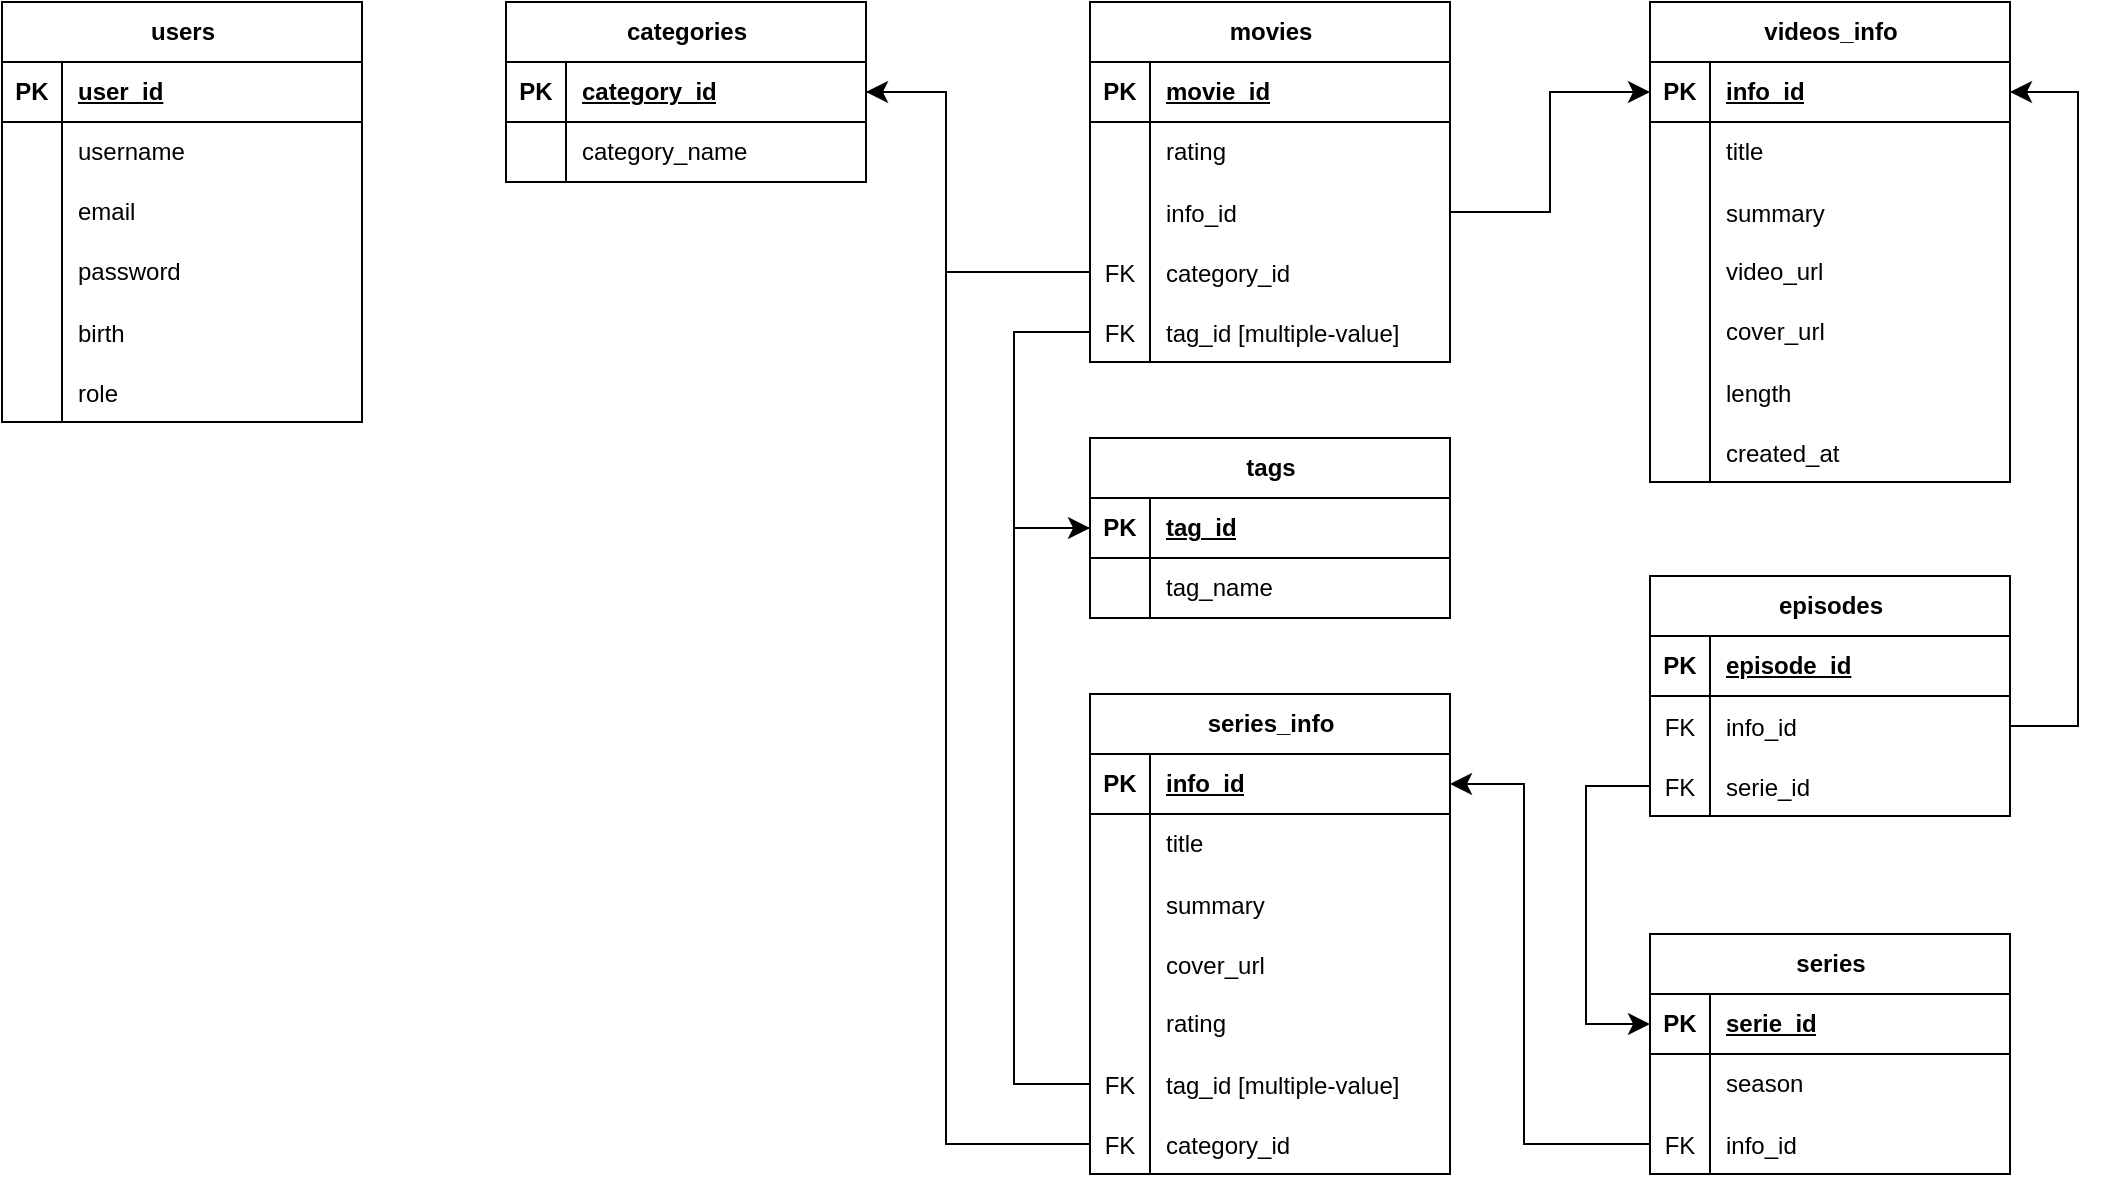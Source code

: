 <mxfile version="24.7.7">
  <diagram name="Page-1" id="9q2gKo7tYa9anG7bXC-o">
    <mxGraphModel grid="0" page="0" gridSize="10" guides="1" tooltips="1" connect="1" arrows="1" fold="1" pageScale="1" pageWidth="850" pageHeight="1100" math="0" shadow="0">
      <root>
        <mxCell id="0" />
        <mxCell id="1" parent="0" />
        <mxCell id="kiV01zuyXqE-e9Pesy7y-1" value="users" style="shape=table;startSize=30;container=1;collapsible=1;childLayout=tableLayout;fixedRows=1;rowLines=0;fontStyle=1;align=center;resizeLast=1;html=1;" vertex="1" parent="1">
          <mxGeometry x="-480" y="7" width="180" height="210" as="geometry" />
        </mxCell>
        <mxCell id="kiV01zuyXqE-e9Pesy7y-2" value="" style="shape=tableRow;horizontal=0;startSize=0;swimlaneHead=0;swimlaneBody=0;fillColor=none;collapsible=0;dropTarget=0;points=[[0,0.5],[1,0.5]];portConstraint=eastwest;top=0;left=0;right=0;bottom=1;" vertex="1" parent="kiV01zuyXqE-e9Pesy7y-1">
          <mxGeometry y="30" width="180" height="30" as="geometry" />
        </mxCell>
        <mxCell id="kiV01zuyXqE-e9Pesy7y-3" value="PK" style="shape=partialRectangle;connectable=0;fillColor=none;top=0;left=0;bottom=0;right=0;fontStyle=1;overflow=hidden;whiteSpace=wrap;html=1;" vertex="1" parent="kiV01zuyXqE-e9Pesy7y-2">
          <mxGeometry width="30" height="30" as="geometry">
            <mxRectangle width="30" height="30" as="alternateBounds" />
          </mxGeometry>
        </mxCell>
        <mxCell id="kiV01zuyXqE-e9Pesy7y-4" value="user_id" style="shape=partialRectangle;connectable=0;fillColor=none;top=0;left=0;bottom=0;right=0;align=left;spacingLeft=6;fontStyle=5;overflow=hidden;whiteSpace=wrap;html=1;" vertex="1" parent="kiV01zuyXqE-e9Pesy7y-2">
          <mxGeometry x="30" width="150" height="30" as="geometry">
            <mxRectangle width="150" height="30" as="alternateBounds" />
          </mxGeometry>
        </mxCell>
        <mxCell id="kiV01zuyXqE-e9Pesy7y-5" value="" style="shape=tableRow;horizontal=0;startSize=0;swimlaneHead=0;swimlaneBody=0;fillColor=none;collapsible=0;dropTarget=0;points=[[0,0.5],[1,0.5]];portConstraint=eastwest;top=0;left=0;right=0;bottom=0;" vertex="1" parent="kiV01zuyXqE-e9Pesy7y-1">
          <mxGeometry y="60" width="180" height="30" as="geometry" />
        </mxCell>
        <mxCell id="kiV01zuyXqE-e9Pesy7y-6" value="" style="shape=partialRectangle;connectable=0;fillColor=none;top=0;left=0;bottom=0;right=0;editable=1;overflow=hidden;whiteSpace=wrap;html=1;" vertex="1" parent="kiV01zuyXqE-e9Pesy7y-5">
          <mxGeometry width="30" height="30" as="geometry">
            <mxRectangle width="30" height="30" as="alternateBounds" />
          </mxGeometry>
        </mxCell>
        <mxCell id="kiV01zuyXqE-e9Pesy7y-7" value="user&lt;span style=&quot;background-color: initial;&quot;&gt;name&lt;/span&gt;" style="shape=partialRectangle;connectable=0;fillColor=none;top=0;left=0;bottom=0;right=0;align=left;spacingLeft=6;overflow=hidden;whiteSpace=wrap;html=1;" vertex="1" parent="kiV01zuyXqE-e9Pesy7y-5">
          <mxGeometry x="30" width="150" height="30" as="geometry">
            <mxRectangle width="150" height="30" as="alternateBounds" />
          </mxGeometry>
        </mxCell>
        <mxCell id="kiV01zuyXqE-e9Pesy7y-8" value="" style="shape=tableRow;horizontal=0;startSize=0;swimlaneHead=0;swimlaneBody=0;fillColor=none;collapsible=0;dropTarget=0;points=[[0,0.5],[1,0.5]];portConstraint=eastwest;top=0;left=0;right=0;bottom=0;" vertex="1" parent="kiV01zuyXqE-e9Pesy7y-1">
          <mxGeometry y="90" width="180" height="30" as="geometry" />
        </mxCell>
        <mxCell id="kiV01zuyXqE-e9Pesy7y-9" value="" style="shape=partialRectangle;connectable=0;fillColor=none;top=0;left=0;bottom=0;right=0;editable=1;overflow=hidden;whiteSpace=wrap;html=1;" vertex="1" parent="kiV01zuyXqE-e9Pesy7y-8">
          <mxGeometry width="30" height="30" as="geometry">
            <mxRectangle width="30" height="30" as="alternateBounds" />
          </mxGeometry>
        </mxCell>
        <mxCell id="kiV01zuyXqE-e9Pesy7y-10" value="email" style="shape=partialRectangle;connectable=0;fillColor=none;top=0;left=0;bottom=0;right=0;align=left;spacingLeft=6;overflow=hidden;whiteSpace=wrap;html=1;" vertex="1" parent="kiV01zuyXqE-e9Pesy7y-8">
          <mxGeometry x="30" width="150" height="30" as="geometry">
            <mxRectangle width="150" height="30" as="alternateBounds" />
          </mxGeometry>
        </mxCell>
        <mxCell id="kiV01zuyXqE-e9Pesy7y-11" value="" style="shape=tableRow;horizontal=0;startSize=0;swimlaneHead=0;swimlaneBody=0;fillColor=none;collapsible=0;dropTarget=0;points=[[0,0.5],[1,0.5]];portConstraint=eastwest;top=0;left=0;right=0;bottom=0;" vertex="1" parent="kiV01zuyXqE-e9Pesy7y-1">
          <mxGeometry y="120" width="180" height="30" as="geometry" />
        </mxCell>
        <mxCell id="kiV01zuyXqE-e9Pesy7y-12" value="" style="shape=partialRectangle;connectable=0;fillColor=none;top=0;left=0;bottom=0;right=0;editable=1;overflow=hidden;whiteSpace=wrap;html=1;" vertex="1" parent="kiV01zuyXqE-e9Pesy7y-11">
          <mxGeometry width="30" height="30" as="geometry">
            <mxRectangle width="30" height="30" as="alternateBounds" />
          </mxGeometry>
        </mxCell>
        <mxCell id="kiV01zuyXqE-e9Pesy7y-13" value="password" style="shape=partialRectangle;connectable=0;fillColor=none;top=0;left=0;bottom=0;right=0;align=left;spacingLeft=6;overflow=hidden;whiteSpace=wrap;html=1;" vertex="1" parent="kiV01zuyXqE-e9Pesy7y-11">
          <mxGeometry x="30" width="150" height="30" as="geometry">
            <mxRectangle width="150" height="30" as="alternateBounds" />
          </mxGeometry>
        </mxCell>
        <mxCell id="kiV01zuyXqE-e9Pesy7y-14" value="" style="shape=tableRow;horizontal=0;startSize=0;swimlaneHead=0;swimlaneBody=0;fillColor=none;collapsible=0;dropTarget=0;points=[[0,0.5],[1,0.5]];portConstraint=eastwest;top=0;left=0;right=0;bottom=0;" vertex="1" parent="kiV01zuyXqE-e9Pesy7y-1">
          <mxGeometry y="150" width="180" height="30" as="geometry" />
        </mxCell>
        <mxCell id="kiV01zuyXqE-e9Pesy7y-15" value="" style="shape=partialRectangle;connectable=0;fillColor=none;top=0;left=0;bottom=0;right=0;editable=1;overflow=hidden;" vertex="1" parent="kiV01zuyXqE-e9Pesy7y-14">
          <mxGeometry width="30" height="30" as="geometry">
            <mxRectangle width="30" height="30" as="alternateBounds" />
          </mxGeometry>
        </mxCell>
        <mxCell id="kiV01zuyXqE-e9Pesy7y-16" value="birth" style="shape=partialRectangle;connectable=0;fillColor=none;top=0;left=0;bottom=0;right=0;align=left;spacingLeft=6;overflow=hidden;" vertex="1" parent="kiV01zuyXqE-e9Pesy7y-14">
          <mxGeometry x="30" width="150" height="30" as="geometry">
            <mxRectangle width="150" height="30" as="alternateBounds" />
          </mxGeometry>
        </mxCell>
        <mxCell id="kiV01zuyXqE-e9Pesy7y-17" value="" style="shape=tableRow;horizontal=0;startSize=0;swimlaneHead=0;swimlaneBody=0;fillColor=none;collapsible=0;dropTarget=0;points=[[0,0.5],[1,0.5]];portConstraint=eastwest;top=0;left=0;right=0;bottom=0;" vertex="1" parent="kiV01zuyXqE-e9Pesy7y-1">
          <mxGeometry y="180" width="180" height="30" as="geometry" />
        </mxCell>
        <mxCell id="kiV01zuyXqE-e9Pesy7y-18" value="" style="shape=partialRectangle;connectable=0;fillColor=none;top=0;left=0;bottom=0;right=0;editable=1;overflow=hidden;" vertex="1" parent="kiV01zuyXqE-e9Pesy7y-17">
          <mxGeometry width="30" height="30" as="geometry">
            <mxRectangle width="30" height="30" as="alternateBounds" />
          </mxGeometry>
        </mxCell>
        <mxCell id="kiV01zuyXqE-e9Pesy7y-19" value="role" style="shape=partialRectangle;connectable=0;fillColor=none;top=0;left=0;bottom=0;right=0;align=left;spacingLeft=6;overflow=hidden;" vertex="1" parent="kiV01zuyXqE-e9Pesy7y-17">
          <mxGeometry x="30" width="150" height="30" as="geometry">
            <mxRectangle width="150" height="30" as="alternateBounds" />
          </mxGeometry>
        </mxCell>
        <mxCell id="kiV01zuyXqE-e9Pesy7y-33" value="categories" style="shape=table;startSize=30;container=1;collapsible=1;childLayout=tableLayout;fixedRows=1;rowLines=0;fontStyle=1;align=center;resizeLast=1;html=1;" vertex="1" parent="1">
          <mxGeometry x="-228" y="7" width="180" height="90" as="geometry" />
        </mxCell>
        <mxCell id="kiV01zuyXqE-e9Pesy7y-34" value="" style="shape=tableRow;horizontal=0;startSize=0;swimlaneHead=0;swimlaneBody=0;fillColor=none;collapsible=0;dropTarget=0;points=[[0,0.5],[1,0.5]];portConstraint=eastwest;top=0;left=0;right=0;bottom=1;" vertex="1" parent="kiV01zuyXqE-e9Pesy7y-33">
          <mxGeometry y="30" width="180" height="30" as="geometry" />
        </mxCell>
        <mxCell id="kiV01zuyXqE-e9Pesy7y-35" value="PK" style="shape=partialRectangle;connectable=0;fillColor=none;top=0;left=0;bottom=0;right=0;fontStyle=1;overflow=hidden;whiteSpace=wrap;html=1;" vertex="1" parent="kiV01zuyXqE-e9Pesy7y-34">
          <mxGeometry width="30" height="30" as="geometry">
            <mxRectangle width="30" height="30" as="alternateBounds" />
          </mxGeometry>
        </mxCell>
        <mxCell id="kiV01zuyXqE-e9Pesy7y-36" value="category_id" style="shape=partialRectangle;connectable=0;fillColor=none;top=0;left=0;bottom=0;right=0;align=left;spacingLeft=6;fontStyle=5;overflow=hidden;whiteSpace=wrap;html=1;" vertex="1" parent="kiV01zuyXqE-e9Pesy7y-34">
          <mxGeometry x="30" width="150" height="30" as="geometry">
            <mxRectangle width="150" height="30" as="alternateBounds" />
          </mxGeometry>
        </mxCell>
        <mxCell id="kiV01zuyXqE-e9Pesy7y-37" value="" style="shape=tableRow;horizontal=0;startSize=0;swimlaneHead=0;swimlaneBody=0;fillColor=none;collapsible=0;dropTarget=0;points=[[0,0.5],[1,0.5]];portConstraint=eastwest;top=0;left=0;right=0;bottom=0;" vertex="1" parent="kiV01zuyXqE-e9Pesy7y-33">
          <mxGeometry y="60" width="180" height="30" as="geometry" />
        </mxCell>
        <mxCell id="kiV01zuyXqE-e9Pesy7y-38" value="" style="shape=partialRectangle;connectable=0;fillColor=none;top=0;left=0;bottom=0;right=0;editable=1;overflow=hidden;whiteSpace=wrap;html=1;" vertex="1" parent="kiV01zuyXqE-e9Pesy7y-37">
          <mxGeometry width="30" height="30" as="geometry">
            <mxRectangle width="30" height="30" as="alternateBounds" />
          </mxGeometry>
        </mxCell>
        <mxCell id="kiV01zuyXqE-e9Pesy7y-39" value="category_name" style="shape=partialRectangle;connectable=0;fillColor=none;top=0;left=0;bottom=0;right=0;align=left;spacingLeft=6;overflow=hidden;whiteSpace=wrap;html=1;" vertex="1" parent="kiV01zuyXqE-e9Pesy7y-37">
          <mxGeometry x="30" width="150" height="30" as="geometry">
            <mxRectangle width="150" height="30" as="alternateBounds" />
          </mxGeometry>
        </mxCell>
        <mxCell id="kiV01zuyXqE-e9Pesy7y-46" value="movies" style="shape=table;startSize=30;container=1;collapsible=1;childLayout=tableLayout;fixedRows=1;rowLines=0;fontStyle=1;align=center;resizeLast=1;html=1;" vertex="1" parent="1">
          <mxGeometry x="64" y="7" width="180" height="180" as="geometry" />
        </mxCell>
        <mxCell id="kiV01zuyXqE-e9Pesy7y-47" value="" style="shape=tableRow;horizontal=0;startSize=0;swimlaneHead=0;swimlaneBody=0;fillColor=none;collapsible=0;dropTarget=0;points=[[0,0.5],[1,0.5]];portConstraint=eastwest;top=0;left=0;right=0;bottom=1;" vertex="1" parent="kiV01zuyXqE-e9Pesy7y-46">
          <mxGeometry y="30" width="180" height="30" as="geometry" />
        </mxCell>
        <mxCell id="kiV01zuyXqE-e9Pesy7y-48" value="PK" style="shape=partialRectangle;connectable=0;fillColor=none;top=0;left=0;bottom=0;right=0;fontStyle=1;overflow=hidden;whiteSpace=wrap;html=1;" vertex="1" parent="kiV01zuyXqE-e9Pesy7y-47">
          <mxGeometry width="30" height="30" as="geometry">
            <mxRectangle width="30" height="30" as="alternateBounds" />
          </mxGeometry>
        </mxCell>
        <mxCell id="kiV01zuyXqE-e9Pesy7y-49" value="movie_id" style="shape=partialRectangle;connectable=0;fillColor=none;top=0;left=0;bottom=0;right=0;align=left;spacingLeft=6;fontStyle=5;overflow=hidden;whiteSpace=wrap;html=1;" vertex="1" parent="kiV01zuyXqE-e9Pesy7y-47">
          <mxGeometry x="30" width="150" height="30" as="geometry">
            <mxRectangle width="150" height="30" as="alternateBounds" />
          </mxGeometry>
        </mxCell>
        <mxCell id="kiV01zuyXqE-e9Pesy7y-56" value="" style="shape=tableRow;horizontal=0;startSize=0;swimlaneHead=0;swimlaneBody=0;fillColor=none;collapsible=0;dropTarget=0;points=[[0,0.5],[1,0.5]];portConstraint=eastwest;top=0;left=0;right=0;bottom=0;" vertex="1" parent="kiV01zuyXqE-e9Pesy7y-46">
          <mxGeometry y="60" width="180" height="30" as="geometry" />
        </mxCell>
        <mxCell id="kiV01zuyXqE-e9Pesy7y-57" value="" style="shape=partialRectangle;connectable=0;fillColor=none;top=0;left=0;bottom=0;right=0;editable=1;overflow=hidden;whiteSpace=wrap;html=1;" vertex="1" parent="kiV01zuyXqE-e9Pesy7y-56">
          <mxGeometry width="30" height="30" as="geometry">
            <mxRectangle width="30" height="30" as="alternateBounds" />
          </mxGeometry>
        </mxCell>
        <mxCell id="kiV01zuyXqE-e9Pesy7y-58" value="rating" style="shape=partialRectangle;connectable=0;fillColor=none;top=0;left=0;bottom=0;right=0;align=left;spacingLeft=6;overflow=hidden;whiteSpace=wrap;html=1;" vertex="1" parent="kiV01zuyXqE-e9Pesy7y-56">
          <mxGeometry x="30" width="150" height="30" as="geometry">
            <mxRectangle width="150" height="30" as="alternateBounds" />
          </mxGeometry>
        </mxCell>
        <mxCell id="vKoTh_btIEEyUUW1RBiR-44" value="" style="shape=tableRow;horizontal=0;startSize=0;swimlaneHead=0;swimlaneBody=0;fillColor=none;collapsible=0;dropTarget=0;points=[[0,0.5],[1,0.5]];portConstraint=eastwest;top=0;left=0;right=0;bottom=0;" vertex="1" parent="kiV01zuyXqE-e9Pesy7y-46">
          <mxGeometry y="90" width="180" height="30" as="geometry" />
        </mxCell>
        <mxCell id="vKoTh_btIEEyUUW1RBiR-45" value="" style="shape=partialRectangle;connectable=0;fillColor=none;top=0;left=0;bottom=0;right=0;editable=1;overflow=hidden;" vertex="1" parent="vKoTh_btIEEyUUW1RBiR-44">
          <mxGeometry width="30" height="30" as="geometry">
            <mxRectangle width="30" height="30" as="alternateBounds" />
          </mxGeometry>
        </mxCell>
        <mxCell id="vKoTh_btIEEyUUW1RBiR-46" value="info_id" style="shape=partialRectangle;connectable=0;fillColor=none;top=0;left=0;bottom=0;right=0;align=left;spacingLeft=6;overflow=hidden;" vertex="1" parent="vKoTh_btIEEyUUW1RBiR-44">
          <mxGeometry x="30" width="150" height="30" as="geometry">
            <mxRectangle width="150" height="30" as="alternateBounds" />
          </mxGeometry>
        </mxCell>
        <mxCell id="kiV01zuyXqE-e9Pesy7y-62" value="" style="shape=tableRow;horizontal=0;startSize=0;swimlaneHead=0;swimlaneBody=0;fillColor=none;collapsible=0;dropTarget=0;points=[[0,0.5],[1,0.5]];portConstraint=eastwest;top=0;left=0;right=0;bottom=0;" vertex="1" parent="kiV01zuyXqE-e9Pesy7y-46">
          <mxGeometry y="120" width="180" height="30" as="geometry" />
        </mxCell>
        <mxCell id="kiV01zuyXqE-e9Pesy7y-63" value="FK" style="shape=partialRectangle;connectable=0;fillColor=none;top=0;left=0;bottom=0;right=0;editable=1;overflow=hidden;" vertex="1" parent="kiV01zuyXqE-e9Pesy7y-62">
          <mxGeometry width="30" height="30" as="geometry">
            <mxRectangle width="30" height="30" as="alternateBounds" />
          </mxGeometry>
        </mxCell>
        <mxCell id="kiV01zuyXqE-e9Pesy7y-64" value="category_id" style="shape=partialRectangle;connectable=0;fillColor=none;top=0;left=0;bottom=0;right=0;align=left;spacingLeft=6;overflow=hidden;" vertex="1" parent="kiV01zuyXqE-e9Pesy7y-62">
          <mxGeometry x="30" width="150" height="30" as="geometry">
            <mxRectangle width="150" height="30" as="alternateBounds" />
          </mxGeometry>
        </mxCell>
        <mxCell id="vKoTh_btIEEyUUW1RBiR-2" value="" style="shape=tableRow;horizontal=0;startSize=0;swimlaneHead=0;swimlaneBody=0;fillColor=none;collapsible=0;dropTarget=0;points=[[0,0.5],[1,0.5]];portConstraint=eastwest;top=0;left=0;right=0;bottom=0;" vertex="1" parent="kiV01zuyXqE-e9Pesy7y-46">
          <mxGeometry y="150" width="180" height="30" as="geometry" />
        </mxCell>
        <mxCell id="vKoTh_btIEEyUUW1RBiR-3" value="FK" style="shape=partialRectangle;connectable=0;fillColor=none;top=0;left=0;bottom=0;right=0;editable=1;overflow=hidden;" vertex="1" parent="vKoTh_btIEEyUUW1RBiR-2">
          <mxGeometry width="30" height="30" as="geometry">
            <mxRectangle width="30" height="30" as="alternateBounds" />
          </mxGeometry>
        </mxCell>
        <mxCell id="vKoTh_btIEEyUUW1RBiR-4" value="tag_id [multiple-value]" style="shape=partialRectangle;connectable=0;fillColor=none;top=0;left=0;bottom=0;right=0;align=left;spacingLeft=6;overflow=hidden;" vertex="1" parent="vKoTh_btIEEyUUW1RBiR-2">
          <mxGeometry x="30" width="150" height="30" as="geometry">
            <mxRectangle width="150" height="30" as="alternateBounds" />
          </mxGeometry>
        </mxCell>
        <mxCell id="kiV01zuyXqE-e9Pesy7y-71" value="" style="endArrow=none;html=1;rounded=0;fontSize=12;startSize=8;endSize=8;edgeStyle=orthogonalEdgeStyle;exitX=1;exitY=0.5;exitDx=0;exitDy=0;entryX=0;entryY=0.5;entryDx=0;entryDy=0;startArrow=classic;startFill=1;endFill=0;" edge="1" parent="1" source="kiV01zuyXqE-e9Pesy7y-34" target="kiV01zuyXqE-e9Pesy7y-62">
          <mxGeometry width="50" height="50" relative="1" as="geometry">
            <mxPoint x="5" y="159" as="sourcePoint" />
            <mxPoint x="55" y="109" as="targetPoint" />
            <Array as="points">
              <mxPoint x="-8" y="52" />
              <mxPoint x="-8" y="142" />
            </Array>
          </mxGeometry>
        </mxCell>
        <mxCell id="kiV01zuyXqE-e9Pesy7y-79" value="series_info" style="shape=table;startSize=30;container=1;collapsible=1;childLayout=tableLayout;fixedRows=1;rowLines=0;fontStyle=1;align=center;resizeLast=1;html=1;" vertex="1" parent="1">
          <mxGeometry x="64" y="353" width="180" height="240" as="geometry" />
        </mxCell>
        <mxCell id="kiV01zuyXqE-e9Pesy7y-80" value="" style="shape=tableRow;horizontal=0;startSize=0;swimlaneHead=0;swimlaneBody=0;fillColor=none;collapsible=0;dropTarget=0;points=[[0,0.5],[1,0.5]];portConstraint=eastwest;top=0;left=0;right=0;bottom=1;" vertex="1" parent="kiV01zuyXqE-e9Pesy7y-79">
          <mxGeometry y="30" width="180" height="30" as="geometry" />
        </mxCell>
        <mxCell id="kiV01zuyXqE-e9Pesy7y-81" value="PK" style="shape=partialRectangle;connectable=0;fillColor=none;top=0;left=0;bottom=0;right=0;fontStyle=1;overflow=hidden;whiteSpace=wrap;html=1;" vertex="1" parent="kiV01zuyXqE-e9Pesy7y-80">
          <mxGeometry width="30" height="30" as="geometry">
            <mxRectangle width="30" height="30" as="alternateBounds" />
          </mxGeometry>
        </mxCell>
        <mxCell id="kiV01zuyXqE-e9Pesy7y-82" value="info_id" style="shape=partialRectangle;connectable=0;fillColor=none;top=0;left=0;bottom=0;right=0;align=left;spacingLeft=6;fontStyle=5;overflow=hidden;whiteSpace=wrap;html=1;" vertex="1" parent="kiV01zuyXqE-e9Pesy7y-80">
          <mxGeometry x="30" width="150" height="30" as="geometry">
            <mxRectangle width="150" height="30" as="alternateBounds" />
          </mxGeometry>
        </mxCell>
        <mxCell id="kiV01zuyXqE-e9Pesy7y-83" value="" style="shape=tableRow;horizontal=0;startSize=0;swimlaneHead=0;swimlaneBody=0;fillColor=none;collapsible=0;dropTarget=0;points=[[0,0.5],[1,0.5]];portConstraint=eastwest;top=0;left=0;right=0;bottom=0;" vertex="1" parent="kiV01zuyXqE-e9Pesy7y-79">
          <mxGeometry y="60" width="180" height="30" as="geometry" />
        </mxCell>
        <mxCell id="kiV01zuyXqE-e9Pesy7y-84" value="" style="shape=partialRectangle;connectable=0;fillColor=none;top=0;left=0;bottom=0;right=0;editable=1;overflow=hidden;whiteSpace=wrap;html=1;" vertex="1" parent="kiV01zuyXqE-e9Pesy7y-83">
          <mxGeometry width="30" height="30" as="geometry">
            <mxRectangle width="30" height="30" as="alternateBounds" />
          </mxGeometry>
        </mxCell>
        <mxCell id="kiV01zuyXqE-e9Pesy7y-85" value="title" style="shape=partialRectangle;connectable=0;fillColor=none;top=0;left=0;bottom=0;right=0;align=left;spacingLeft=6;overflow=hidden;whiteSpace=wrap;html=1;" vertex="1" parent="kiV01zuyXqE-e9Pesy7y-83">
          <mxGeometry x="30" width="150" height="30" as="geometry">
            <mxRectangle width="150" height="30" as="alternateBounds" />
          </mxGeometry>
        </mxCell>
        <mxCell id="vKoTh_btIEEyUUW1RBiR-58" value="" style="shape=tableRow;horizontal=0;startSize=0;swimlaneHead=0;swimlaneBody=0;fillColor=none;collapsible=0;dropTarget=0;points=[[0,0.5],[1,0.5]];portConstraint=eastwest;top=0;left=0;right=0;bottom=0;" vertex="1" parent="kiV01zuyXqE-e9Pesy7y-79">
          <mxGeometry y="90" width="180" height="30" as="geometry" />
        </mxCell>
        <mxCell id="vKoTh_btIEEyUUW1RBiR-59" value="" style="shape=partialRectangle;connectable=0;fillColor=none;top=0;left=0;bottom=0;right=0;editable=1;overflow=hidden;" vertex="1" parent="vKoTh_btIEEyUUW1RBiR-58">
          <mxGeometry width="30" height="30" as="geometry">
            <mxRectangle width="30" height="30" as="alternateBounds" />
          </mxGeometry>
        </mxCell>
        <mxCell id="vKoTh_btIEEyUUW1RBiR-60" value="summary" style="shape=partialRectangle;connectable=0;fillColor=none;top=0;left=0;bottom=0;right=0;align=left;spacingLeft=6;overflow=hidden;" vertex="1" parent="vKoTh_btIEEyUUW1RBiR-58">
          <mxGeometry x="30" width="150" height="30" as="geometry">
            <mxRectangle width="150" height="30" as="alternateBounds" />
          </mxGeometry>
        </mxCell>
        <mxCell id="kiV01zuyXqE-e9Pesy7y-89" value="" style="shape=tableRow;horizontal=0;startSize=0;swimlaneHead=0;swimlaneBody=0;fillColor=none;collapsible=0;dropTarget=0;points=[[0,0.5],[1,0.5]];portConstraint=eastwest;top=0;left=0;right=0;bottom=0;" vertex="1" parent="kiV01zuyXqE-e9Pesy7y-79">
          <mxGeometry y="120" width="180" height="30" as="geometry" />
        </mxCell>
        <mxCell id="kiV01zuyXqE-e9Pesy7y-90" value="" style="shape=partialRectangle;connectable=0;fillColor=none;top=0;left=0;bottom=0;right=0;editable=1;overflow=hidden;" vertex="1" parent="kiV01zuyXqE-e9Pesy7y-89">
          <mxGeometry width="30" height="30" as="geometry">
            <mxRectangle width="30" height="30" as="alternateBounds" />
          </mxGeometry>
        </mxCell>
        <mxCell id="kiV01zuyXqE-e9Pesy7y-91" value="cover_url" style="shape=partialRectangle;connectable=0;fillColor=none;top=0;left=0;bottom=0;right=0;align=left;spacingLeft=6;overflow=hidden;" vertex="1" parent="kiV01zuyXqE-e9Pesy7y-89">
          <mxGeometry x="30" width="150" height="30" as="geometry">
            <mxRectangle width="150" height="30" as="alternateBounds" />
          </mxGeometry>
        </mxCell>
        <mxCell id="kiV01zuyXqE-e9Pesy7y-92" value="" style="shape=tableRow;horizontal=0;startSize=0;swimlaneHead=0;swimlaneBody=0;fillColor=none;collapsible=0;dropTarget=0;points=[[0,0.5],[1,0.5]];portConstraint=eastwest;top=0;left=0;right=0;bottom=0;" vertex="1" parent="kiV01zuyXqE-e9Pesy7y-79">
          <mxGeometry y="150" width="180" height="30" as="geometry" />
        </mxCell>
        <mxCell id="kiV01zuyXqE-e9Pesy7y-93" value="" style="shape=partialRectangle;connectable=0;fillColor=none;top=0;left=0;bottom=0;right=0;editable=1;overflow=hidden;whiteSpace=wrap;html=1;" vertex="1" parent="kiV01zuyXqE-e9Pesy7y-92">
          <mxGeometry width="30" height="30" as="geometry">
            <mxRectangle width="30" height="30" as="alternateBounds" />
          </mxGeometry>
        </mxCell>
        <mxCell id="kiV01zuyXqE-e9Pesy7y-94" value="rating" style="shape=partialRectangle;connectable=0;fillColor=none;top=0;left=0;bottom=0;right=0;align=left;spacingLeft=6;overflow=hidden;whiteSpace=wrap;html=1;" vertex="1" parent="kiV01zuyXqE-e9Pesy7y-92">
          <mxGeometry x="30" width="150" height="30" as="geometry">
            <mxRectangle width="150" height="30" as="alternateBounds" />
          </mxGeometry>
        </mxCell>
        <mxCell id="vKoTh_btIEEyUUW1RBiR-9" value="" style="shape=tableRow;horizontal=0;startSize=0;swimlaneHead=0;swimlaneBody=0;fillColor=none;collapsible=0;dropTarget=0;points=[[0,0.5],[1,0.5]];portConstraint=eastwest;top=0;left=0;right=0;bottom=0;" vertex="1" parent="kiV01zuyXqE-e9Pesy7y-79">
          <mxGeometry y="180" width="180" height="30" as="geometry" />
        </mxCell>
        <mxCell id="vKoTh_btIEEyUUW1RBiR-10" value="FK" style="shape=partialRectangle;connectable=0;fillColor=none;top=0;left=0;bottom=0;right=0;editable=1;overflow=hidden;" vertex="1" parent="vKoTh_btIEEyUUW1RBiR-9">
          <mxGeometry width="30" height="30" as="geometry">
            <mxRectangle width="30" height="30" as="alternateBounds" />
          </mxGeometry>
        </mxCell>
        <mxCell id="vKoTh_btIEEyUUW1RBiR-11" value="tag_id [multiple-value]" style="shape=partialRectangle;connectable=0;fillColor=none;top=0;left=0;bottom=0;right=0;align=left;spacingLeft=6;overflow=hidden;" vertex="1" parent="vKoTh_btIEEyUUW1RBiR-9">
          <mxGeometry x="30" width="150" height="30" as="geometry">
            <mxRectangle width="150" height="30" as="alternateBounds" />
          </mxGeometry>
        </mxCell>
        <mxCell id="kiV01zuyXqE-e9Pesy7y-95" value="" style="shape=tableRow;horizontal=0;startSize=0;swimlaneHead=0;swimlaneBody=0;fillColor=none;collapsible=0;dropTarget=0;points=[[0,0.5],[1,0.5]];portConstraint=eastwest;top=0;left=0;right=0;bottom=0;" vertex="1" parent="kiV01zuyXqE-e9Pesy7y-79">
          <mxGeometry y="210" width="180" height="30" as="geometry" />
        </mxCell>
        <mxCell id="kiV01zuyXqE-e9Pesy7y-96" value="FK" style="shape=partialRectangle;connectable=0;fillColor=none;top=0;left=0;bottom=0;right=0;editable=1;overflow=hidden;" vertex="1" parent="kiV01zuyXqE-e9Pesy7y-95">
          <mxGeometry width="30" height="30" as="geometry">
            <mxRectangle width="30" height="30" as="alternateBounds" />
          </mxGeometry>
        </mxCell>
        <mxCell id="kiV01zuyXqE-e9Pesy7y-97" value="category_id" style="shape=partialRectangle;connectable=0;fillColor=none;top=0;left=0;bottom=0;right=0;align=left;spacingLeft=6;overflow=hidden;" vertex="1" parent="kiV01zuyXqE-e9Pesy7y-95">
          <mxGeometry x="30" width="150" height="30" as="geometry">
            <mxRectangle width="150" height="30" as="alternateBounds" />
          </mxGeometry>
        </mxCell>
        <mxCell id="kiV01zuyXqE-e9Pesy7y-101" value="" style="endArrow=none;html=1;rounded=0;fontSize=12;startSize=8;endSize=8;edgeStyle=orthogonalEdgeStyle;exitX=1;exitY=0.5;exitDx=0;exitDy=0;entryX=0;entryY=0.5;entryDx=0;entryDy=0;startArrow=none;startFill=0;endFill=0;" edge="1" parent="1" source="kiV01zuyXqE-e9Pesy7y-34" target="kiV01zuyXqE-e9Pesy7y-95">
          <mxGeometry width="50" height="50" relative="1" as="geometry">
            <mxPoint x="1" y="62" as="sourcePoint" />
            <mxPoint x="79" y="212" as="targetPoint" />
            <Array as="points">
              <mxPoint x="-8" y="52" />
              <mxPoint x="-8" y="578" />
            </Array>
          </mxGeometry>
        </mxCell>
        <mxCell id="kiV01zuyXqE-e9Pesy7y-102" value="episodes" style="shape=table;startSize=30;container=1;collapsible=1;childLayout=tableLayout;fixedRows=1;rowLines=0;fontStyle=1;align=center;resizeLast=1;html=1;" vertex="1" parent="1">
          <mxGeometry x="344" y="294" width="180" height="120" as="geometry" />
        </mxCell>
        <mxCell id="kiV01zuyXqE-e9Pesy7y-103" value="" style="shape=tableRow;horizontal=0;startSize=0;swimlaneHead=0;swimlaneBody=0;fillColor=none;collapsible=0;dropTarget=0;points=[[0,0.5],[1,0.5]];portConstraint=eastwest;top=0;left=0;right=0;bottom=1;" vertex="1" parent="kiV01zuyXqE-e9Pesy7y-102">
          <mxGeometry y="30" width="180" height="30" as="geometry" />
        </mxCell>
        <mxCell id="kiV01zuyXqE-e9Pesy7y-104" value="PK" style="shape=partialRectangle;connectable=0;fillColor=none;top=0;left=0;bottom=0;right=0;fontStyle=1;overflow=hidden;whiteSpace=wrap;html=1;" vertex="1" parent="kiV01zuyXqE-e9Pesy7y-103">
          <mxGeometry width="30" height="30" as="geometry">
            <mxRectangle width="30" height="30" as="alternateBounds" />
          </mxGeometry>
        </mxCell>
        <mxCell id="kiV01zuyXqE-e9Pesy7y-105" value="episode_id" style="shape=partialRectangle;connectable=0;fillColor=none;top=0;left=0;bottom=0;right=0;align=left;spacingLeft=6;fontStyle=5;overflow=hidden;whiteSpace=wrap;html=1;" vertex="1" parent="kiV01zuyXqE-e9Pesy7y-103">
          <mxGeometry x="30" width="150" height="30" as="geometry">
            <mxRectangle width="150" height="30" as="alternateBounds" />
          </mxGeometry>
        </mxCell>
        <mxCell id="vKoTh_btIEEyUUW1RBiR-49" value="" style="shape=tableRow;horizontal=0;startSize=0;swimlaneHead=0;swimlaneBody=0;fillColor=none;collapsible=0;dropTarget=0;points=[[0,0.5],[1,0.5]];portConstraint=eastwest;top=0;left=0;right=0;bottom=0;" vertex="1" parent="kiV01zuyXqE-e9Pesy7y-102">
          <mxGeometry y="60" width="180" height="30" as="geometry" />
        </mxCell>
        <mxCell id="vKoTh_btIEEyUUW1RBiR-50" value="FK" style="shape=partialRectangle;connectable=0;fillColor=none;top=0;left=0;bottom=0;right=0;editable=1;overflow=hidden;" vertex="1" parent="vKoTh_btIEEyUUW1RBiR-49">
          <mxGeometry width="30" height="30" as="geometry">
            <mxRectangle width="30" height="30" as="alternateBounds" />
          </mxGeometry>
        </mxCell>
        <mxCell id="vKoTh_btIEEyUUW1RBiR-51" value="info_id" style="shape=partialRectangle;connectable=0;fillColor=none;top=0;left=0;bottom=0;right=0;align=left;spacingLeft=6;overflow=hidden;" vertex="1" parent="vKoTh_btIEEyUUW1RBiR-49">
          <mxGeometry x="30" width="150" height="30" as="geometry">
            <mxRectangle width="150" height="30" as="alternateBounds" />
          </mxGeometry>
        </mxCell>
        <mxCell id="kiV01zuyXqE-e9Pesy7y-118" value="" style="shape=tableRow;horizontal=0;startSize=0;swimlaneHead=0;swimlaneBody=0;fillColor=none;collapsible=0;dropTarget=0;points=[[0,0.5],[1,0.5]];portConstraint=eastwest;top=0;left=0;right=0;bottom=0;" vertex="1" parent="kiV01zuyXqE-e9Pesy7y-102">
          <mxGeometry y="90" width="180" height="30" as="geometry" />
        </mxCell>
        <mxCell id="kiV01zuyXqE-e9Pesy7y-119" value="FK" style="shape=partialRectangle;connectable=0;fillColor=none;top=0;left=0;bottom=0;right=0;editable=1;overflow=hidden;" vertex="1" parent="kiV01zuyXqE-e9Pesy7y-118">
          <mxGeometry width="30" height="30" as="geometry">
            <mxRectangle width="30" height="30" as="alternateBounds" />
          </mxGeometry>
        </mxCell>
        <mxCell id="kiV01zuyXqE-e9Pesy7y-120" value="serie_id" style="shape=partialRectangle;connectable=0;fillColor=none;top=0;left=0;bottom=0;right=0;align=left;spacingLeft=6;overflow=hidden;" vertex="1" parent="kiV01zuyXqE-e9Pesy7y-118">
          <mxGeometry x="30" width="150" height="30" as="geometry">
            <mxRectangle width="150" height="30" as="alternateBounds" />
          </mxGeometry>
        </mxCell>
        <mxCell id="kiV01zuyXqE-e9Pesy7y-125" value="tags" style="shape=table;startSize=30;container=1;collapsible=1;childLayout=tableLayout;fixedRows=1;rowLines=0;fontStyle=1;align=center;resizeLast=1;html=1;" vertex="1" parent="1">
          <mxGeometry x="64" y="225" width="180" height="90" as="geometry" />
        </mxCell>
        <mxCell id="kiV01zuyXqE-e9Pesy7y-126" value="" style="shape=tableRow;horizontal=0;startSize=0;swimlaneHead=0;swimlaneBody=0;fillColor=none;collapsible=0;dropTarget=0;points=[[0,0.5],[1,0.5]];portConstraint=eastwest;top=0;left=0;right=0;bottom=1;" vertex="1" parent="kiV01zuyXqE-e9Pesy7y-125">
          <mxGeometry y="30" width="180" height="30" as="geometry" />
        </mxCell>
        <mxCell id="kiV01zuyXqE-e9Pesy7y-127" value="PK" style="shape=partialRectangle;connectable=0;fillColor=none;top=0;left=0;bottom=0;right=0;fontStyle=1;overflow=hidden;whiteSpace=wrap;html=1;" vertex="1" parent="kiV01zuyXqE-e9Pesy7y-126">
          <mxGeometry width="30" height="30" as="geometry">
            <mxRectangle width="30" height="30" as="alternateBounds" />
          </mxGeometry>
        </mxCell>
        <mxCell id="kiV01zuyXqE-e9Pesy7y-128" value="tag_id" style="shape=partialRectangle;connectable=0;fillColor=none;top=0;left=0;bottom=0;right=0;align=left;spacingLeft=6;fontStyle=5;overflow=hidden;whiteSpace=wrap;html=1;" vertex="1" parent="kiV01zuyXqE-e9Pesy7y-126">
          <mxGeometry x="30" width="150" height="30" as="geometry">
            <mxRectangle width="150" height="30" as="alternateBounds" />
          </mxGeometry>
        </mxCell>
        <mxCell id="kiV01zuyXqE-e9Pesy7y-129" value="" style="shape=tableRow;horizontal=0;startSize=0;swimlaneHead=0;swimlaneBody=0;fillColor=none;collapsible=0;dropTarget=0;points=[[0,0.5],[1,0.5]];portConstraint=eastwest;top=0;left=0;right=0;bottom=0;" vertex="1" parent="kiV01zuyXqE-e9Pesy7y-125">
          <mxGeometry y="60" width="180" height="30" as="geometry" />
        </mxCell>
        <mxCell id="kiV01zuyXqE-e9Pesy7y-130" value="" style="shape=partialRectangle;connectable=0;fillColor=none;top=0;left=0;bottom=0;right=0;editable=1;overflow=hidden;whiteSpace=wrap;html=1;" vertex="1" parent="kiV01zuyXqE-e9Pesy7y-129">
          <mxGeometry width="30" height="30" as="geometry">
            <mxRectangle width="30" height="30" as="alternateBounds" />
          </mxGeometry>
        </mxCell>
        <mxCell id="kiV01zuyXqE-e9Pesy7y-131" value="tag_name" style="shape=partialRectangle;connectable=0;fillColor=none;top=0;left=0;bottom=0;right=0;align=left;spacingLeft=6;overflow=hidden;whiteSpace=wrap;html=1;" vertex="1" parent="kiV01zuyXqE-e9Pesy7y-129">
          <mxGeometry x="30" width="150" height="30" as="geometry">
            <mxRectangle width="150" height="30" as="alternateBounds" />
          </mxGeometry>
        </mxCell>
        <mxCell id="vKoTh_btIEEyUUW1RBiR-23" value="videos_info" style="shape=table;startSize=30;container=1;collapsible=1;childLayout=tableLayout;fixedRows=1;rowLines=0;fontStyle=1;align=center;resizeLast=1;html=1;" vertex="1" parent="1">
          <mxGeometry x="344" y="7" width="180" height="240" as="geometry" />
        </mxCell>
        <mxCell id="vKoTh_btIEEyUUW1RBiR-24" value="" style="shape=tableRow;horizontal=0;startSize=0;swimlaneHead=0;swimlaneBody=0;fillColor=none;collapsible=0;dropTarget=0;points=[[0,0.5],[1,0.5]];portConstraint=eastwest;top=0;left=0;right=0;bottom=1;" vertex="1" parent="vKoTh_btIEEyUUW1RBiR-23">
          <mxGeometry y="30" width="180" height="30" as="geometry" />
        </mxCell>
        <mxCell id="vKoTh_btIEEyUUW1RBiR-25" value="PK" style="shape=partialRectangle;connectable=0;fillColor=none;top=0;left=0;bottom=0;right=0;fontStyle=1;overflow=hidden;whiteSpace=wrap;html=1;" vertex="1" parent="vKoTh_btIEEyUUW1RBiR-24">
          <mxGeometry width="30" height="30" as="geometry">
            <mxRectangle width="30" height="30" as="alternateBounds" />
          </mxGeometry>
        </mxCell>
        <mxCell id="vKoTh_btIEEyUUW1RBiR-26" value="info_id" style="shape=partialRectangle;connectable=0;fillColor=none;top=0;left=0;bottom=0;right=0;align=left;spacingLeft=6;fontStyle=5;overflow=hidden;whiteSpace=wrap;html=1;" vertex="1" parent="vKoTh_btIEEyUUW1RBiR-24">
          <mxGeometry x="30" width="150" height="30" as="geometry">
            <mxRectangle width="150" height="30" as="alternateBounds" />
          </mxGeometry>
        </mxCell>
        <mxCell id="vKoTh_btIEEyUUW1RBiR-27" value="" style="shape=tableRow;horizontal=0;startSize=0;swimlaneHead=0;swimlaneBody=0;fillColor=none;collapsible=0;dropTarget=0;points=[[0,0.5],[1,0.5]];portConstraint=eastwest;top=0;left=0;right=0;bottom=0;" vertex="1" parent="vKoTh_btIEEyUUW1RBiR-23">
          <mxGeometry y="60" width="180" height="30" as="geometry" />
        </mxCell>
        <mxCell id="vKoTh_btIEEyUUW1RBiR-28" value="" style="shape=partialRectangle;connectable=0;fillColor=none;top=0;left=0;bottom=0;right=0;editable=1;overflow=hidden;whiteSpace=wrap;html=1;" vertex="1" parent="vKoTh_btIEEyUUW1RBiR-27">
          <mxGeometry width="30" height="30" as="geometry">
            <mxRectangle width="30" height="30" as="alternateBounds" />
          </mxGeometry>
        </mxCell>
        <mxCell id="vKoTh_btIEEyUUW1RBiR-29" value="title" style="shape=partialRectangle;connectable=0;fillColor=none;top=0;left=0;bottom=0;right=0;align=left;spacingLeft=6;overflow=hidden;whiteSpace=wrap;html=1;" vertex="1" parent="vKoTh_btIEEyUUW1RBiR-27">
          <mxGeometry x="30" width="150" height="30" as="geometry">
            <mxRectangle width="150" height="30" as="alternateBounds" />
          </mxGeometry>
        </mxCell>
        <mxCell id="vKoTh_btIEEyUUW1RBiR-55" value="" style="shape=tableRow;horizontal=0;startSize=0;swimlaneHead=0;swimlaneBody=0;fillColor=none;collapsible=0;dropTarget=0;points=[[0,0.5],[1,0.5]];portConstraint=eastwest;top=0;left=0;right=0;bottom=0;" vertex="1" parent="vKoTh_btIEEyUUW1RBiR-23">
          <mxGeometry y="90" width="180" height="30" as="geometry" />
        </mxCell>
        <mxCell id="vKoTh_btIEEyUUW1RBiR-56" value="" style="shape=partialRectangle;connectable=0;fillColor=none;top=0;left=0;bottom=0;right=0;editable=1;overflow=hidden;" vertex="1" parent="vKoTh_btIEEyUUW1RBiR-55">
          <mxGeometry width="30" height="30" as="geometry">
            <mxRectangle width="30" height="30" as="alternateBounds" />
          </mxGeometry>
        </mxCell>
        <mxCell id="vKoTh_btIEEyUUW1RBiR-57" value="summary" style="shape=partialRectangle;connectable=0;fillColor=none;top=0;left=0;bottom=0;right=0;align=left;spacingLeft=6;overflow=hidden;" vertex="1" parent="vKoTh_btIEEyUUW1RBiR-55">
          <mxGeometry x="30" width="150" height="30" as="geometry">
            <mxRectangle width="150" height="30" as="alternateBounds" />
          </mxGeometry>
        </mxCell>
        <mxCell id="vKoTh_btIEEyUUW1RBiR-30" value="" style="shape=tableRow;horizontal=0;startSize=0;swimlaneHead=0;swimlaneBody=0;fillColor=none;collapsible=0;dropTarget=0;points=[[0,0.5],[1,0.5]];portConstraint=eastwest;top=0;left=0;right=0;bottom=0;" vertex="1" parent="vKoTh_btIEEyUUW1RBiR-23">
          <mxGeometry y="120" width="180" height="30" as="geometry" />
        </mxCell>
        <mxCell id="vKoTh_btIEEyUUW1RBiR-31" value="" style="shape=partialRectangle;connectable=0;fillColor=none;top=0;left=0;bottom=0;right=0;editable=1;overflow=hidden;whiteSpace=wrap;html=1;" vertex="1" parent="vKoTh_btIEEyUUW1RBiR-30">
          <mxGeometry width="30" height="30" as="geometry">
            <mxRectangle width="30" height="30" as="alternateBounds" />
          </mxGeometry>
        </mxCell>
        <mxCell id="vKoTh_btIEEyUUW1RBiR-32" value="video_url" style="shape=partialRectangle;connectable=0;fillColor=none;top=0;left=0;bottom=0;right=0;align=left;spacingLeft=6;overflow=hidden;whiteSpace=wrap;html=1;" vertex="1" parent="vKoTh_btIEEyUUW1RBiR-30">
          <mxGeometry x="30" width="150" height="30" as="geometry">
            <mxRectangle width="150" height="30" as="alternateBounds" />
          </mxGeometry>
        </mxCell>
        <mxCell id="vKoTh_btIEEyUUW1RBiR-33" value="" style="shape=tableRow;horizontal=0;startSize=0;swimlaneHead=0;swimlaneBody=0;fillColor=none;collapsible=0;dropTarget=0;points=[[0,0.5],[1,0.5]];portConstraint=eastwest;top=0;left=0;right=0;bottom=0;" vertex="1" parent="vKoTh_btIEEyUUW1RBiR-23">
          <mxGeometry y="150" width="180" height="30" as="geometry" />
        </mxCell>
        <mxCell id="vKoTh_btIEEyUUW1RBiR-34" value="" style="shape=partialRectangle;connectable=0;fillColor=none;top=0;left=0;bottom=0;right=0;editable=1;overflow=hidden;whiteSpace=wrap;html=1;" vertex="1" parent="vKoTh_btIEEyUUW1RBiR-33">
          <mxGeometry width="30" height="30" as="geometry">
            <mxRectangle width="30" height="30" as="alternateBounds" />
          </mxGeometry>
        </mxCell>
        <mxCell id="vKoTh_btIEEyUUW1RBiR-35" value="cover_url" style="shape=partialRectangle;connectable=0;fillColor=none;top=0;left=0;bottom=0;right=0;align=left;spacingLeft=6;overflow=hidden;whiteSpace=wrap;html=1;" vertex="1" parent="vKoTh_btIEEyUUW1RBiR-33">
          <mxGeometry x="30" width="150" height="30" as="geometry">
            <mxRectangle width="150" height="30" as="alternateBounds" />
          </mxGeometry>
        </mxCell>
        <mxCell id="vKoTh_btIEEyUUW1RBiR-37" value="" style="shape=tableRow;horizontal=0;startSize=0;swimlaneHead=0;swimlaneBody=0;fillColor=none;collapsible=0;dropTarget=0;points=[[0,0.5],[1,0.5]];portConstraint=eastwest;top=0;left=0;right=0;bottom=0;" vertex="1" parent="vKoTh_btIEEyUUW1RBiR-23">
          <mxGeometry y="180" width="180" height="30" as="geometry" />
        </mxCell>
        <mxCell id="vKoTh_btIEEyUUW1RBiR-38" value="" style="shape=partialRectangle;connectable=0;fillColor=none;top=0;left=0;bottom=0;right=0;editable=1;overflow=hidden;" vertex="1" parent="vKoTh_btIEEyUUW1RBiR-37">
          <mxGeometry width="30" height="30" as="geometry">
            <mxRectangle width="30" height="30" as="alternateBounds" />
          </mxGeometry>
        </mxCell>
        <mxCell id="vKoTh_btIEEyUUW1RBiR-39" value="length" style="shape=partialRectangle;connectable=0;fillColor=none;top=0;left=0;bottom=0;right=0;align=left;spacingLeft=6;overflow=hidden;" vertex="1" parent="vKoTh_btIEEyUUW1RBiR-37">
          <mxGeometry x="30" width="150" height="30" as="geometry">
            <mxRectangle width="150" height="30" as="alternateBounds" />
          </mxGeometry>
        </mxCell>
        <mxCell id="vKoTh_btIEEyUUW1RBiR-40" value="" style="shape=tableRow;horizontal=0;startSize=0;swimlaneHead=0;swimlaneBody=0;fillColor=none;collapsible=0;dropTarget=0;points=[[0,0.5],[1,0.5]];portConstraint=eastwest;top=0;left=0;right=0;bottom=0;" vertex="1" parent="vKoTh_btIEEyUUW1RBiR-23">
          <mxGeometry y="210" width="180" height="30" as="geometry" />
        </mxCell>
        <mxCell id="vKoTh_btIEEyUUW1RBiR-41" value="" style="shape=partialRectangle;connectable=0;fillColor=none;top=0;left=0;bottom=0;right=0;editable=1;overflow=hidden;" vertex="1" parent="vKoTh_btIEEyUUW1RBiR-40">
          <mxGeometry width="30" height="30" as="geometry">
            <mxRectangle width="30" height="30" as="alternateBounds" />
          </mxGeometry>
        </mxCell>
        <mxCell id="vKoTh_btIEEyUUW1RBiR-42" value="created_at" style="shape=partialRectangle;connectable=0;fillColor=none;top=0;left=0;bottom=0;right=0;align=left;spacingLeft=6;overflow=hidden;" vertex="1" parent="vKoTh_btIEEyUUW1RBiR-40">
          <mxGeometry x="30" width="150" height="30" as="geometry">
            <mxRectangle width="150" height="30" as="alternateBounds" />
          </mxGeometry>
        </mxCell>
        <mxCell id="vKoTh_btIEEyUUW1RBiR-47" style="edgeStyle=orthogonalEdgeStyle;rounded=0;orthogonalLoop=1;jettySize=auto;html=1;exitX=1;exitY=0.5;exitDx=0;exitDy=0;entryX=0;entryY=0.5;entryDx=0;entryDy=0;fontSize=12;startSize=8;endSize=8;" edge="1" parent="1" source="vKoTh_btIEEyUUW1RBiR-44" target="vKoTh_btIEEyUUW1RBiR-24">
          <mxGeometry relative="1" as="geometry" />
        </mxCell>
        <mxCell id="vKoTh_btIEEyUUW1RBiR-78" value="series" style="shape=table;startSize=30;container=1;collapsible=1;childLayout=tableLayout;fixedRows=1;rowLines=0;fontStyle=1;align=center;resizeLast=1;html=1;" vertex="1" parent="1">
          <mxGeometry x="344" y="473" width="180" height="120" as="geometry" />
        </mxCell>
        <mxCell id="vKoTh_btIEEyUUW1RBiR-79" value="" style="shape=tableRow;horizontal=0;startSize=0;swimlaneHead=0;swimlaneBody=0;fillColor=none;collapsible=0;dropTarget=0;points=[[0,0.5],[1,0.5]];portConstraint=eastwest;top=0;left=0;right=0;bottom=1;" vertex="1" parent="vKoTh_btIEEyUUW1RBiR-78">
          <mxGeometry y="30" width="180" height="30" as="geometry" />
        </mxCell>
        <mxCell id="vKoTh_btIEEyUUW1RBiR-80" value="PK" style="shape=partialRectangle;connectable=0;fillColor=none;top=0;left=0;bottom=0;right=0;fontStyle=1;overflow=hidden;whiteSpace=wrap;html=1;" vertex="1" parent="vKoTh_btIEEyUUW1RBiR-79">
          <mxGeometry width="30" height="30" as="geometry">
            <mxRectangle width="30" height="30" as="alternateBounds" />
          </mxGeometry>
        </mxCell>
        <mxCell id="vKoTh_btIEEyUUW1RBiR-81" value="serie_id" style="shape=partialRectangle;connectable=0;fillColor=none;top=0;left=0;bottom=0;right=0;align=left;spacingLeft=6;fontStyle=5;overflow=hidden;whiteSpace=wrap;html=1;" vertex="1" parent="vKoTh_btIEEyUUW1RBiR-79">
          <mxGeometry x="30" width="150" height="30" as="geometry">
            <mxRectangle width="150" height="30" as="alternateBounds" />
          </mxGeometry>
        </mxCell>
        <mxCell id="vKoTh_btIEEyUUW1RBiR-82" value="" style="shape=tableRow;horizontal=0;startSize=0;swimlaneHead=0;swimlaneBody=0;fillColor=none;collapsible=0;dropTarget=0;points=[[0,0.5],[1,0.5]];portConstraint=eastwest;top=0;left=0;right=0;bottom=0;" vertex="1" parent="vKoTh_btIEEyUUW1RBiR-78">
          <mxGeometry y="60" width="180" height="30" as="geometry" />
        </mxCell>
        <mxCell id="vKoTh_btIEEyUUW1RBiR-83" value="" style="shape=partialRectangle;connectable=0;fillColor=none;top=0;left=0;bottom=0;right=0;editable=1;overflow=hidden;whiteSpace=wrap;html=1;" vertex="1" parent="vKoTh_btIEEyUUW1RBiR-82">
          <mxGeometry width="30" height="30" as="geometry">
            <mxRectangle width="30" height="30" as="alternateBounds" />
          </mxGeometry>
        </mxCell>
        <mxCell id="vKoTh_btIEEyUUW1RBiR-84" value="season" style="shape=partialRectangle;connectable=0;fillColor=none;top=0;left=0;bottom=0;right=0;align=left;spacingLeft=6;overflow=hidden;whiteSpace=wrap;html=1;" vertex="1" parent="vKoTh_btIEEyUUW1RBiR-82">
          <mxGeometry x="30" width="150" height="30" as="geometry">
            <mxRectangle width="150" height="30" as="alternateBounds" />
          </mxGeometry>
        </mxCell>
        <mxCell id="vKoTh_btIEEyUUW1RBiR-85" value="" style="shape=tableRow;horizontal=0;startSize=0;swimlaneHead=0;swimlaneBody=0;fillColor=none;collapsible=0;dropTarget=0;points=[[0,0.5],[1,0.5]];portConstraint=eastwest;top=0;left=0;right=0;bottom=0;" vertex="1" parent="vKoTh_btIEEyUUW1RBiR-78">
          <mxGeometry y="90" width="180" height="30" as="geometry" />
        </mxCell>
        <mxCell id="vKoTh_btIEEyUUW1RBiR-86" value="FK" style="shape=partialRectangle;connectable=0;fillColor=none;top=0;left=0;bottom=0;right=0;editable=1;overflow=hidden;" vertex="1" parent="vKoTh_btIEEyUUW1RBiR-85">
          <mxGeometry width="30" height="30" as="geometry">
            <mxRectangle width="30" height="30" as="alternateBounds" />
          </mxGeometry>
        </mxCell>
        <mxCell id="vKoTh_btIEEyUUW1RBiR-87" value="info_id" style="shape=partialRectangle;connectable=0;fillColor=none;top=0;left=0;bottom=0;right=0;align=left;spacingLeft=6;overflow=hidden;" vertex="1" parent="vKoTh_btIEEyUUW1RBiR-85">
          <mxGeometry x="30" width="150" height="30" as="geometry">
            <mxRectangle width="150" height="30" as="alternateBounds" />
          </mxGeometry>
        </mxCell>
        <mxCell id="vKoTh_btIEEyUUW1RBiR-104" style="edgeStyle=orthogonalEdgeStyle;rounded=0;orthogonalLoop=1;jettySize=auto;html=1;exitX=0;exitY=0.5;exitDx=0;exitDy=0;entryX=1;entryY=0.5;entryDx=0;entryDy=0;fontSize=12;startSize=8;endSize=8;" edge="1" parent="1" source="vKoTh_btIEEyUUW1RBiR-85" target="kiV01zuyXqE-e9Pesy7y-80">
          <mxGeometry relative="1" as="geometry">
            <Array as="points">
              <mxPoint x="281" y="578" />
              <mxPoint x="281" y="398" />
            </Array>
          </mxGeometry>
        </mxCell>
        <mxCell id="vKoTh_btIEEyUUW1RBiR-105" style="edgeStyle=orthogonalEdgeStyle;rounded=0;orthogonalLoop=1;jettySize=auto;html=1;exitX=0;exitY=0.5;exitDx=0;exitDy=0;entryX=0;entryY=0.5;entryDx=0;entryDy=0;fontSize=12;startSize=8;endSize=8;" edge="1" parent="1" source="kiV01zuyXqE-e9Pesy7y-118" target="vKoTh_btIEEyUUW1RBiR-79">
          <mxGeometry relative="1" as="geometry">
            <Array as="points">
              <mxPoint x="312" y="399" />
              <mxPoint x="312" y="518" />
            </Array>
          </mxGeometry>
        </mxCell>
        <mxCell id="vKoTh_btIEEyUUW1RBiR-112" style="edgeStyle=orthogonalEdgeStyle;rounded=0;orthogonalLoop=1;jettySize=auto;html=1;exitX=1;exitY=0.5;exitDx=0;exitDy=0;entryX=1;entryY=0.5;entryDx=0;entryDy=0;fontSize=12;startSize=8;endSize=8;" edge="1" parent="1" source="vKoTh_btIEEyUUW1RBiR-49" target="vKoTh_btIEEyUUW1RBiR-24">
          <mxGeometry relative="1" as="geometry">
            <Array as="points">
              <mxPoint x="558" y="369" />
              <mxPoint x="558" y="52" />
            </Array>
          </mxGeometry>
        </mxCell>
        <mxCell id="vKoTh_btIEEyUUW1RBiR-113" style="edgeStyle=orthogonalEdgeStyle;rounded=0;orthogonalLoop=1;jettySize=auto;html=1;exitX=0;exitY=0.5;exitDx=0;exitDy=0;entryX=0;entryY=0.5;entryDx=0;entryDy=0;fontSize=12;startSize=8;endSize=8;" edge="1" parent="1" source="vKoTh_btIEEyUUW1RBiR-2" target="kiV01zuyXqE-e9Pesy7y-126">
          <mxGeometry relative="1" as="geometry">
            <Array as="points">
              <mxPoint x="26" y="172" />
              <mxPoint x="26" y="270" />
            </Array>
          </mxGeometry>
        </mxCell>
        <mxCell id="vKoTh_btIEEyUUW1RBiR-114" style="edgeStyle=orthogonalEdgeStyle;rounded=0;orthogonalLoop=1;jettySize=auto;html=1;exitX=0;exitY=0.5;exitDx=0;exitDy=0;entryX=0;entryY=0.5;entryDx=0;entryDy=0;fontSize=12;startSize=8;endSize=8;endArrow=none;endFill=0;" edge="1" parent="1" source="vKoTh_btIEEyUUW1RBiR-9" target="kiV01zuyXqE-e9Pesy7y-126">
          <mxGeometry relative="1" as="geometry">
            <Array as="points">
              <mxPoint x="26" y="548" />
              <mxPoint x="26" y="270" />
            </Array>
          </mxGeometry>
        </mxCell>
      </root>
    </mxGraphModel>
  </diagram>
</mxfile>
